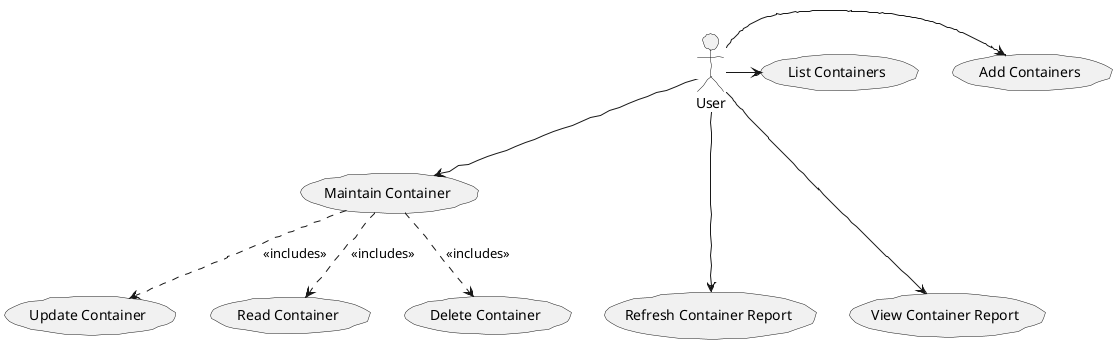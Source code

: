 @startuml
skinparam handwritten true
:User: as User
(Add Containers) as (UC1)
(List Containers) as (UC2)

(Maintain Container) as (UC3)
(Update Container) as (UC3a)
(Read Container) as (UC3b)
(Delete Container) as (UC3c)

(Refresh Container Report) as (UC4)
(View Container Report) as (UC5)

User -> (UC1)
User -> (UC2)
User --> (UC3)
User ---> (UC4)
User ---> (UC5)

(UC3) ..> (UC3a) :<<includes>>
(UC3) ..> (UC3b) :<<includes>>
(UC3) ..> (UC3c) :<<includes>>
@enduml